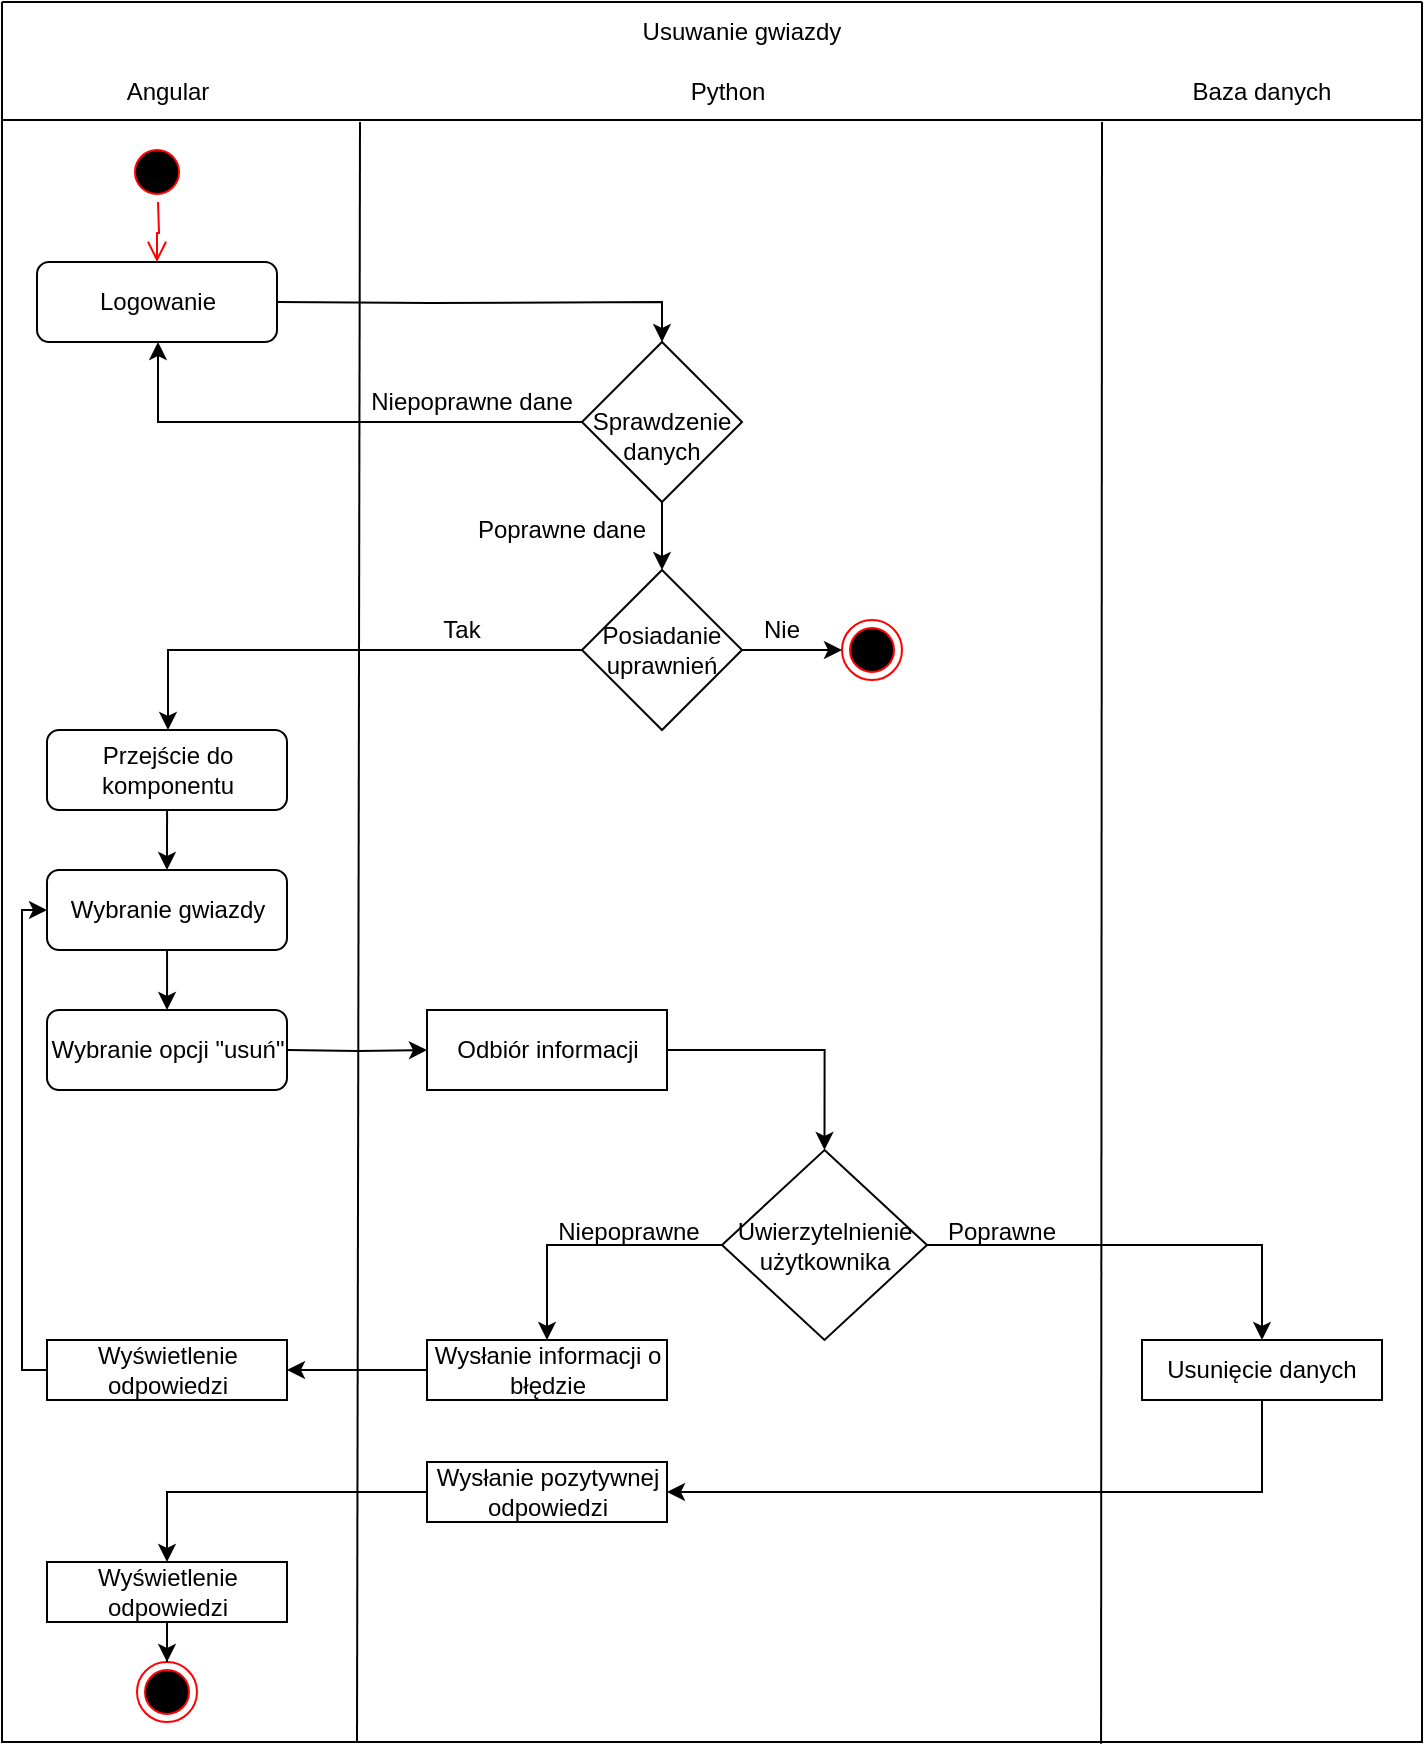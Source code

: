 <mxfile version="15.9.4" type="device"><diagram id="DDPUt-vewPU0iv0nvfQp" name="Page-1"><mxGraphModel dx="658" dy="364" grid="1" gridSize="10" guides="1" tooltips="1" connect="1" arrows="1" fold="1" page="1" pageScale="1" pageWidth="827" pageHeight="1169" math="0" shadow="0"><root><mxCell id="0"/><mxCell id="1" parent="0"/><mxCell id="7GhZQHWtMF1BPVDFi8QY-11" value="" style="swimlane;startSize=0;" parent="1" vertex="1"><mxGeometry x="90" y="20" width="710" height="870" as="geometry"/></mxCell><mxCell id="7GhZQHWtMF1BPVDFi8QY-13" value="Angular" style="text;html=1;strokeColor=none;fillColor=none;align=center;verticalAlign=middle;whiteSpace=wrap;rounded=0;" parent="7GhZQHWtMF1BPVDFi8QY-11" vertex="1"><mxGeometry x="52.5" y="30" width="60" height="30" as="geometry"/></mxCell><mxCell id="7GhZQHWtMF1BPVDFi8QY-16" value="Baza danych" style="text;html=1;strokeColor=none;fillColor=none;align=center;verticalAlign=middle;whiteSpace=wrap;rounded=0;" parent="7GhZQHWtMF1BPVDFi8QY-11" vertex="1"><mxGeometry x="580" y="30" width="100" height="30" as="geometry"/></mxCell><mxCell id="7GhZQHWtMF1BPVDFi8QY-18" value="Usuwanie gwiazdy" style="text;html=1;strokeColor=none;fillColor=none;align=center;verticalAlign=middle;whiteSpace=wrap;rounded=0;" parent="7GhZQHWtMF1BPVDFi8QY-11" vertex="1"><mxGeometry x="310" width="120" height="30" as="geometry"/></mxCell><mxCell id="khTmy1AoWr6BU5tseiz2-1" value="Python" style="text;html=1;strokeColor=none;fillColor=none;align=center;verticalAlign=middle;whiteSpace=wrap;rounded=0;" parent="7GhZQHWtMF1BPVDFi8QY-11" vertex="1"><mxGeometry x="332.5" y="30" width="60" height="30" as="geometry"/></mxCell><mxCell id="khTmy1AoWr6BU5tseiz2-3" value="" style="endArrow=none;html=1;rounded=0;exitX=0.774;exitY=1.001;exitDx=0;exitDy=0;exitPerimeter=0;" parent="7GhZQHWtMF1BPVDFi8QY-11" source="7GhZQHWtMF1BPVDFi8QY-11" edge="1"><mxGeometry width="50" height="50" relative="1" as="geometry"><mxPoint x="550" y="460" as="sourcePoint"/><mxPoint x="550" y="60" as="targetPoint"/></mxGeometry></mxCell><mxCell id="khTmy1AoWr6BU5tseiz2-4" value="" style="endArrow=none;html=1;rounded=0;exitX=0.25;exitY=1;exitDx=0;exitDy=0;" parent="7GhZQHWtMF1BPVDFi8QY-11" source="7GhZQHWtMF1BPVDFi8QY-11" edge="1"><mxGeometry width="50" height="50" relative="1" as="geometry"><mxPoint x="179.31" y="460" as="sourcePoint"/><mxPoint x="179" y="60" as="targetPoint"/></mxGeometry></mxCell><mxCell id="UROGZniJJoAuj5FfDZlZ-1" value="" style="ellipse;html=1;shape=startState;fillColor=#000000;strokeColor=#ff0000;" parent="7GhZQHWtMF1BPVDFi8QY-11" vertex="1"><mxGeometry x="62.5" y="70" width="30" height="30" as="geometry"/></mxCell><mxCell id="UROGZniJJoAuj5FfDZlZ-9" style="edgeStyle=orthogonalEdgeStyle;rounded=0;orthogonalLoop=1;jettySize=auto;html=1;entryX=0.5;entryY=0;entryDx=0;entryDy=0;" parent="7GhZQHWtMF1BPVDFi8QY-11" target="UROGZniJJoAuj5FfDZlZ-3" edge="1"><mxGeometry relative="1" as="geometry"><mxPoint x="137.5" y="150" as="sourcePoint"/></mxGeometry></mxCell><mxCell id="UROGZniJJoAuj5FfDZlZ-10" style="edgeStyle=orthogonalEdgeStyle;rounded=0;orthogonalLoop=1;jettySize=auto;html=1;entryX=0.5;entryY=1;entryDx=0;entryDy=0;" parent="7GhZQHWtMF1BPVDFi8QY-11" source="UROGZniJJoAuj5FfDZlZ-3" edge="1"><mxGeometry relative="1" as="geometry"><mxPoint x="77.5" y="170" as="targetPoint"/><Array as="points"><mxPoint x="78" y="210"/><mxPoint x="78" y="170"/></Array></mxGeometry></mxCell><mxCell id="UROGZniJJoAuj5FfDZlZ-15" style="edgeStyle=orthogonalEdgeStyle;rounded=0;orthogonalLoop=1;jettySize=auto;html=1;entryX=0.5;entryY=0;entryDx=0;entryDy=0;" parent="7GhZQHWtMF1BPVDFi8QY-11" source="UROGZniJJoAuj5FfDZlZ-3" target="UROGZniJJoAuj5FfDZlZ-14" edge="1"><mxGeometry relative="1" as="geometry"/></mxCell><mxCell id="UROGZniJJoAuj5FfDZlZ-3" value="&lt;br&gt;Sprawdzenie danych" style="rhombus;whiteSpace=wrap;html=1;" parent="7GhZQHWtMF1BPVDFi8QY-11" vertex="1"><mxGeometry x="290" y="170" width="80" height="80" as="geometry"/></mxCell><mxCell id="UROGZniJJoAuj5FfDZlZ-23" style="edgeStyle=orthogonalEdgeStyle;rounded=0;orthogonalLoop=1;jettySize=auto;html=1;entryX=0.5;entryY=0;entryDx=0;entryDy=0;" parent="7GhZQHWtMF1BPVDFi8QY-11" edge="1"><mxGeometry relative="1" as="geometry"><mxPoint x="82.524" y="404" as="sourcePoint"/><mxPoint x="82.5" y="434" as="targetPoint"/></mxGeometry></mxCell><mxCell id="UROGZniJJoAuj5FfDZlZ-6" value="Poprawne dane" style="text;html=1;strokeColor=none;fillColor=none;align=center;verticalAlign=middle;whiteSpace=wrap;rounded=0;" parent="7GhZQHWtMF1BPVDFi8QY-11" vertex="1"><mxGeometry x="230" y="254" width="100" height="20" as="geometry"/></mxCell><mxCell id="UROGZniJJoAuj5FfDZlZ-24" value="" style="edgeStyle=orthogonalEdgeStyle;rounded=0;orthogonalLoop=1;jettySize=auto;html=1;" parent="7GhZQHWtMF1BPVDFi8QY-11" edge="1"><mxGeometry relative="1" as="geometry"><mxPoint x="82.524" y="474" as="sourcePoint"/><mxPoint x="82.524" y="504" as="targetPoint"/></mxGeometry></mxCell><mxCell id="UROGZniJJoAuj5FfDZlZ-37" style="edgeStyle=orthogonalEdgeStyle;rounded=0;orthogonalLoop=1;jettySize=auto;html=1;" parent="7GhZQHWtMF1BPVDFi8QY-11" target="UROGZniJJoAuj5FfDZlZ-25" edge="1"><mxGeometry relative="1" as="geometry"><mxPoint x="142.5" y="524" as="sourcePoint"/></mxGeometry></mxCell><mxCell id="UROGZniJJoAuj5FfDZlZ-18" style="edgeStyle=orthogonalEdgeStyle;rounded=0;orthogonalLoop=1;jettySize=auto;html=1;" parent="7GhZQHWtMF1BPVDFi8QY-11" source="UROGZniJJoAuj5FfDZlZ-14" target="UROGZniJJoAuj5FfDZlZ-17" edge="1"><mxGeometry relative="1" as="geometry"/></mxCell><mxCell id="UROGZniJJoAuj5FfDZlZ-19" style="edgeStyle=orthogonalEdgeStyle;rounded=0;orthogonalLoop=1;jettySize=auto;html=1;entryX=0.5;entryY=0;entryDx=0;entryDy=0;" parent="7GhZQHWtMF1BPVDFi8QY-11" source="UROGZniJJoAuj5FfDZlZ-14" edge="1"><mxGeometry relative="1" as="geometry"><mxPoint x="82.5" y="364" as="targetPoint"/><Array as="points"><mxPoint x="83" y="324"/><mxPoint x="83" y="364"/></Array></mxGeometry></mxCell><mxCell id="UROGZniJJoAuj5FfDZlZ-14" value="Posiadanie uprawnień" style="rhombus;whiteSpace=wrap;html=1;" parent="7GhZQHWtMF1BPVDFi8QY-11" vertex="1"><mxGeometry x="290" y="284" width="80" height="80" as="geometry"/></mxCell><mxCell id="UROGZniJJoAuj5FfDZlZ-16" style="edgeStyle=orthogonalEdgeStyle;rounded=0;orthogonalLoop=1;jettySize=auto;html=1;exitX=0.5;exitY=1;exitDx=0;exitDy=0;" parent="7GhZQHWtMF1BPVDFi8QY-11" source="UROGZniJJoAuj5FfDZlZ-6" target="UROGZniJJoAuj5FfDZlZ-6" edge="1"><mxGeometry relative="1" as="geometry"/></mxCell><mxCell id="UROGZniJJoAuj5FfDZlZ-17" value="" style="ellipse;html=1;shape=endState;fillColor=#000000;strokeColor=#ff0000;" parent="7GhZQHWtMF1BPVDFi8QY-11" vertex="1"><mxGeometry x="420" y="309" width="30" height="30" as="geometry"/></mxCell><mxCell id="UROGZniJJoAuj5FfDZlZ-20" value="Tak" style="text;html=1;strokeColor=none;fillColor=none;align=center;verticalAlign=middle;whiteSpace=wrap;rounded=0;" parent="7GhZQHWtMF1BPVDFi8QY-11" vertex="1"><mxGeometry x="200" y="304" width="60" height="20" as="geometry"/></mxCell><mxCell id="UROGZniJJoAuj5FfDZlZ-21" value="Nie" style="text;html=1;strokeColor=none;fillColor=none;align=center;verticalAlign=middle;whiteSpace=wrap;rounded=0;" parent="7GhZQHWtMF1BPVDFi8QY-11" vertex="1"><mxGeometry x="360" y="304" width="60" height="20" as="geometry"/></mxCell><mxCell id="UROGZniJJoAuj5FfDZlZ-36" style="edgeStyle=orthogonalEdgeStyle;rounded=0;orthogonalLoop=1;jettySize=auto;html=1;entryX=0.5;entryY=0;entryDx=0;entryDy=0;" parent="7GhZQHWtMF1BPVDFi8QY-11" source="UROGZniJJoAuj5FfDZlZ-25" target="UROGZniJJoAuj5FfDZlZ-27" edge="1"><mxGeometry relative="1" as="geometry"/></mxCell><mxCell id="UROGZniJJoAuj5FfDZlZ-25" value="Odbiór informacji" style="rounded=0;whiteSpace=wrap;html=1;" parent="7GhZQHWtMF1BPVDFi8QY-11" vertex="1"><mxGeometry x="212.5" y="504" width="120" height="40" as="geometry"/></mxCell><mxCell id="UROGZniJJoAuj5FfDZlZ-38" style="edgeStyle=orthogonalEdgeStyle;rounded=0;orthogonalLoop=1;jettySize=auto;html=1;entryX=0.5;entryY=0;entryDx=0;entryDy=0;" parent="7GhZQHWtMF1BPVDFi8QY-11" source="UROGZniJJoAuj5FfDZlZ-27" target="UROGZniJJoAuj5FfDZlZ-32" edge="1"><mxGeometry relative="1" as="geometry"/></mxCell><mxCell id="UROGZniJJoAuj5FfDZlZ-39" style="edgeStyle=orthogonalEdgeStyle;rounded=0;orthogonalLoop=1;jettySize=auto;html=1;entryX=0.5;entryY=0;entryDx=0;entryDy=0;" parent="7GhZQHWtMF1BPVDFi8QY-11" source="UROGZniJJoAuj5FfDZlZ-27" target="UROGZniJJoAuj5FfDZlZ-28" edge="1"><mxGeometry relative="1" as="geometry"/></mxCell><mxCell id="UROGZniJJoAuj5FfDZlZ-27" value="Uwierzytelnienie użytkownika" style="rhombus;whiteSpace=wrap;html=1;" parent="7GhZQHWtMF1BPVDFi8QY-11" vertex="1"><mxGeometry x="360" y="574" width="102.5" height="95" as="geometry"/></mxCell><mxCell id="UROGZniJJoAuj5FfDZlZ-40" style="edgeStyle=orthogonalEdgeStyle;rounded=0;orthogonalLoop=1;jettySize=auto;html=1;entryX=1;entryY=0.5;entryDx=0;entryDy=0;exitX=0.5;exitY=1;exitDx=0;exitDy=0;" parent="7GhZQHWtMF1BPVDFi8QY-11" source="UROGZniJJoAuj5FfDZlZ-28" target="UROGZniJJoAuj5FfDZlZ-29" edge="1"><mxGeometry relative="1" as="geometry"><Array as="points"><mxPoint x="630" y="745"/></Array></mxGeometry></mxCell><mxCell id="UROGZniJJoAuj5FfDZlZ-28" value="Usunięcie danych" style="rounded=0;whiteSpace=wrap;html=1;" parent="7GhZQHWtMF1BPVDFi8QY-11" vertex="1"><mxGeometry x="570" y="669" width="120" height="30" as="geometry"/></mxCell><mxCell id="UROGZniJJoAuj5FfDZlZ-44" style="edgeStyle=orthogonalEdgeStyle;rounded=0;orthogonalLoop=1;jettySize=auto;html=1;entryX=0.5;entryY=0;entryDx=0;entryDy=0;" parent="7GhZQHWtMF1BPVDFi8QY-11" source="UROGZniJJoAuj5FfDZlZ-29" target="UROGZniJJoAuj5FfDZlZ-33" edge="1"><mxGeometry relative="1" as="geometry"/></mxCell><mxCell id="UROGZniJJoAuj5FfDZlZ-29" value="Wysłanie pozytywnej odpowiedzi" style="rounded=0;whiteSpace=wrap;html=1;" parent="7GhZQHWtMF1BPVDFi8QY-11" vertex="1"><mxGeometry x="212.5" y="730" width="120" height="30" as="geometry"/></mxCell><mxCell id="UROGZniJJoAuj5FfDZlZ-48" style="edgeStyle=orthogonalEdgeStyle;rounded=0;orthogonalLoop=1;jettySize=auto;html=1;entryX=0;entryY=0.5;entryDx=0;entryDy=0;" parent="7GhZQHWtMF1BPVDFi8QY-11" source="UROGZniJJoAuj5FfDZlZ-30" edge="1"><mxGeometry relative="1" as="geometry"><Array as="points"><mxPoint x="10" y="684"/><mxPoint x="10" y="454"/></Array><mxPoint x="22.5" y="454" as="targetPoint"/></mxGeometry></mxCell><mxCell id="UROGZniJJoAuj5FfDZlZ-30" value="Wyświetlenie odpowiedzi" style="rounded=0;whiteSpace=wrap;html=1;" parent="7GhZQHWtMF1BPVDFi8QY-11" vertex="1"><mxGeometry x="22.5" y="669" width="120" height="30" as="geometry"/></mxCell><mxCell id="UROGZniJJoAuj5FfDZlZ-31" value="" style="ellipse;html=1;shape=endState;fillColor=#000000;strokeColor=#ff0000;" parent="7GhZQHWtMF1BPVDFi8QY-11" vertex="1"><mxGeometry x="67.5" y="830" width="30" height="30" as="geometry"/></mxCell><mxCell id="UROGZniJJoAuj5FfDZlZ-41" style="edgeStyle=orthogonalEdgeStyle;rounded=0;orthogonalLoop=1;jettySize=auto;html=1;entryX=1;entryY=0.5;entryDx=0;entryDy=0;" parent="7GhZQHWtMF1BPVDFi8QY-11" source="UROGZniJJoAuj5FfDZlZ-32" target="UROGZniJJoAuj5FfDZlZ-30" edge="1"><mxGeometry relative="1" as="geometry"/></mxCell><mxCell id="UROGZniJJoAuj5FfDZlZ-32" value="Wysłanie informacji o błędzie" style="rounded=0;whiteSpace=wrap;html=1;" parent="7GhZQHWtMF1BPVDFi8QY-11" vertex="1"><mxGeometry x="212.5" y="669" width="120" height="30" as="geometry"/></mxCell><mxCell id="UROGZniJJoAuj5FfDZlZ-45" style="edgeStyle=orthogonalEdgeStyle;rounded=0;orthogonalLoop=1;jettySize=auto;html=1;entryX=0.5;entryY=0;entryDx=0;entryDy=0;" parent="7GhZQHWtMF1BPVDFi8QY-11" source="UROGZniJJoAuj5FfDZlZ-33" target="UROGZniJJoAuj5FfDZlZ-31" edge="1"><mxGeometry relative="1" as="geometry"/></mxCell><mxCell id="UROGZniJJoAuj5FfDZlZ-33" value="Wyświetlenie odpowiedzi" style="rounded=0;whiteSpace=wrap;html=1;" parent="7GhZQHWtMF1BPVDFi8QY-11" vertex="1"><mxGeometry x="22.5" y="780" width="120" height="30" as="geometry"/></mxCell><mxCell id="UROGZniJJoAuj5FfDZlZ-34" value="Poprawne" style="text;html=1;strokeColor=none;fillColor=none;align=center;verticalAlign=middle;whiteSpace=wrap;rounded=0;" parent="7GhZQHWtMF1BPVDFi8QY-11" vertex="1"><mxGeometry x="470" y="605" width="60" height="20" as="geometry"/></mxCell><mxCell id="UROGZniJJoAuj5FfDZlZ-35" value="Niepoprawne" style="text;html=1;strokeColor=none;fillColor=none;align=center;verticalAlign=middle;whiteSpace=wrap;rounded=0;" parent="7GhZQHWtMF1BPVDFi8QY-11" vertex="1"><mxGeometry x="276" y="602.5" width="75" height="25" as="geometry"/></mxCell><mxCell id="UROGZniJJoAuj5FfDZlZ-47" value="" style="edgeStyle=orthogonalEdgeStyle;html=1;verticalAlign=bottom;endArrow=open;endSize=8;strokeColor=#ff0000;rounded=0;entryX=0.5;entryY=0;entryDx=0;entryDy=0;" parent="7GhZQHWtMF1BPVDFi8QY-11" target="-GzbSy4UeV9gJyXm3He6-1" edge="1"><mxGeometry relative="1" as="geometry"><mxPoint x="77.5" y="130" as="targetPoint"/><mxPoint x="78" y="100" as="sourcePoint"/></mxGeometry></mxCell><mxCell id="UROGZniJJoAuj5FfDZlZ-5" value="Niepoprawne dane" style="text;html=1;strokeColor=none;fillColor=none;align=center;verticalAlign=middle;whiteSpace=wrap;rounded=0;" parent="7GhZQHWtMF1BPVDFi8QY-11" vertex="1"><mxGeometry x="170" y="190" width="130" height="20" as="geometry"/></mxCell><mxCell id="-GzbSy4UeV9gJyXm3He6-1" value="&lt;span&gt;Logowanie&lt;/span&gt;" style="rounded=1;whiteSpace=wrap;html=1;" vertex="1" parent="7GhZQHWtMF1BPVDFi8QY-11"><mxGeometry x="17.5" y="130" width="120" height="40" as="geometry"/></mxCell><mxCell id="-GzbSy4UeV9gJyXm3He6-2" value="Przejście do komponentu" style="rounded=1;whiteSpace=wrap;html=1;" vertex="1" parent="7GhZQHWtMF1BPVDFi8QY-11"><mxGeometry x="22.5" y="364" width="120" height="40" as="geometry"/></mxCell><mxCell id="-GzbSy4UeV9gJyXm3He6-3" value="Wybranie gwiazdy" style="rounded=1;whiteSpace=wrap;html=1;" vertex="1" parent="7GhZQHWtMF1BPVDFi8QY-11"><mxGeometry x="22.5" y="434" width="120" height="40" as="geometry"/></mxCell><mxCell id="-GzbSy4UeV9gJyXm3He6-4" value="Wybranie opcji &quot;usuń&quot;" style="rounded=1;whiteSpace=wrap;html=1;" vertex="1" parent="7GhZQHWtMF1BPVDFi8QY-11"><mxGeometry x="22.5" y="504" width="120" height="40" as="geometry"/></mxCell><mxCell id="7GhZQHWtMF1BPVDFi8QY-12" value="" style="endArrow=none;html=1;rounded=0;" parent="1" edge="1"><mxGeometry width="50" height="50" relative="1" as="geometry"><mxPoint x="90" y="79" as="sourcePoint"/><mxPoint x="800" y="79" as="targetPoint"/></mxGeometry></mxCell></root></mxGraphModel></diagram></mxfile>